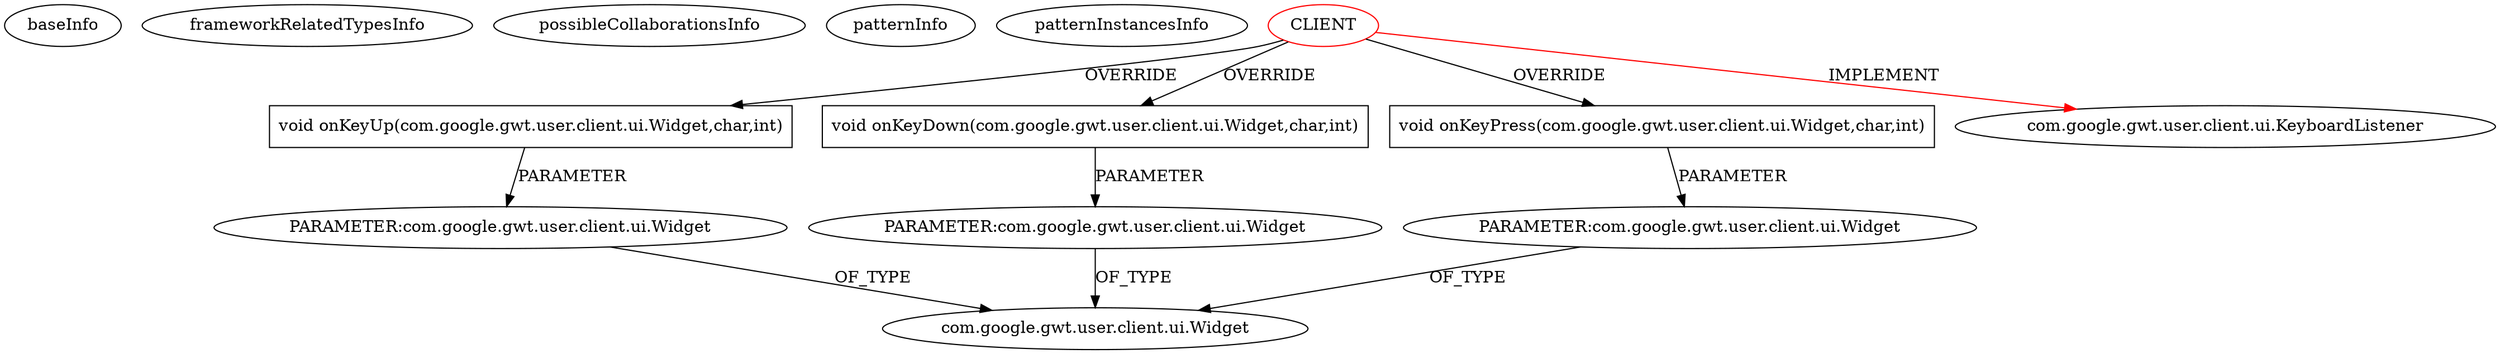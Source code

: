 digraph {
baseInfo[graphId=177,category="pattern",isAnonymous=false,possibleRelation=false]
frameworkRelatedTypesInfo[0="com.google.gwt.user.client.ui.KeyboardListener"]
possibleCollaborationsInfo[]
patternInfo[frequency=2.0,patternRootClient=0]
patternInstancesInfo[0="hmiguellima-ugat~/hmiguellima-ugat/ugat-master/src/org/ucp/gwt/widgets/AutoCompleteTextBox.java~AutoCompleteTextBox~2968",1="hmiguellima-ugat~/hmiguellima-ugat/ugat-master/src/org/ucp/gwt/widgets/DefaultTableCellEditor.java~DefaultKeyboardListener~2979"]
9[label="PARAMETER:com.google.gwt.user.client.ui.Widget",vertexType="PARAMETER_DECLARATION",isFrameworkType=false]
8[label="void onKeyUp(com.google.gwt.user.client.ui.Widget,char,int)",vertexType="OVERRIDING_METHOD_DECLARATION",isFrameworkType=false,shape=box]
0[label="CLIENT",vertexType="ROOT_CLIENT_CLASS_DECLARATION",isFrameworkType=false,color=red]
2[label="void onKeyDown(com.google.gwt.user.client.ui.Widget,char,int)",vertexType="OVERRIDING_METHOD_DECLARATION",isFrameworkType=false,shape=box]
5[label="void onKeyPress(com.google.gwt.user.client.ui.Widget,char,int)",vertexType="OVERRIDING_METHOD_DECLARATION",isFrameworkType=false,shape=box]
3[label="PARAMETER:com.google.gwt.user.client.ui.Widget",vertexType="PARAMETER_DECLARATION",isFrameworkType=false]
6[label="PARAMETER:com.google.gwt.user.client.ui.Widget",vertexType="PARAMETER_DECLARATION",isFrameworkType=false]
1[label="com.google.gwt.user.client.ui.KeyboardListener",vertexType="FRAMEWORK_INTERFACE_TYPE",isFrameworkType=false]
4[label="com.google.gwt.user.client.ui.Widget",vertexType="FRAMEWORK_CLASS_TYPE",isFrameworkType=false]
2->3[label="PARAMETER"]
5->6[label="PARAMETER"]
0->2[label="OVERRIDE"]
0->1[label="IMPLEMENT",color=red]
3->4[label="OF_TYPE"]
0->8[label="OVERRIDE"]
6->4[label="OF_TYPE"]
8->9[label="PARAMETER"]
0->5[label="OVERRIDE"]
9->4[label="OF_TYPE"]
}

